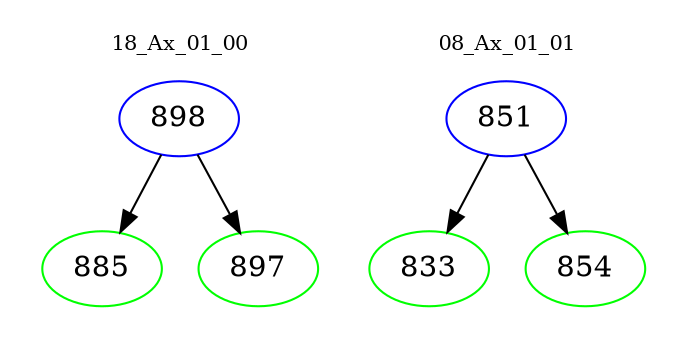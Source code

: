 digraph{
subgraph cluster_0 {
color = white
label = "18_Ax_01_00";
fontsize=10;
T0_898 [label="898", color="blue"]
T0_898 -> T0_885 [color="black"]
T0_885 [label="885", color="green"]
T0_898 -> T0_897 [color="black"]
T0_897 [label="897", color="green"]
}
subgraph cluster_1 {
color = white
label = "08_Ax_01_01";
fontsize=10;
T1_851 [label="851", color="blue"]
T1_851 -> T1_833 [color="black"]
T1_833 [label="833", color="green"]
T1_851 -> T1_854 [color="black"]
T1_854 [label="854", color="green"]
}
}
